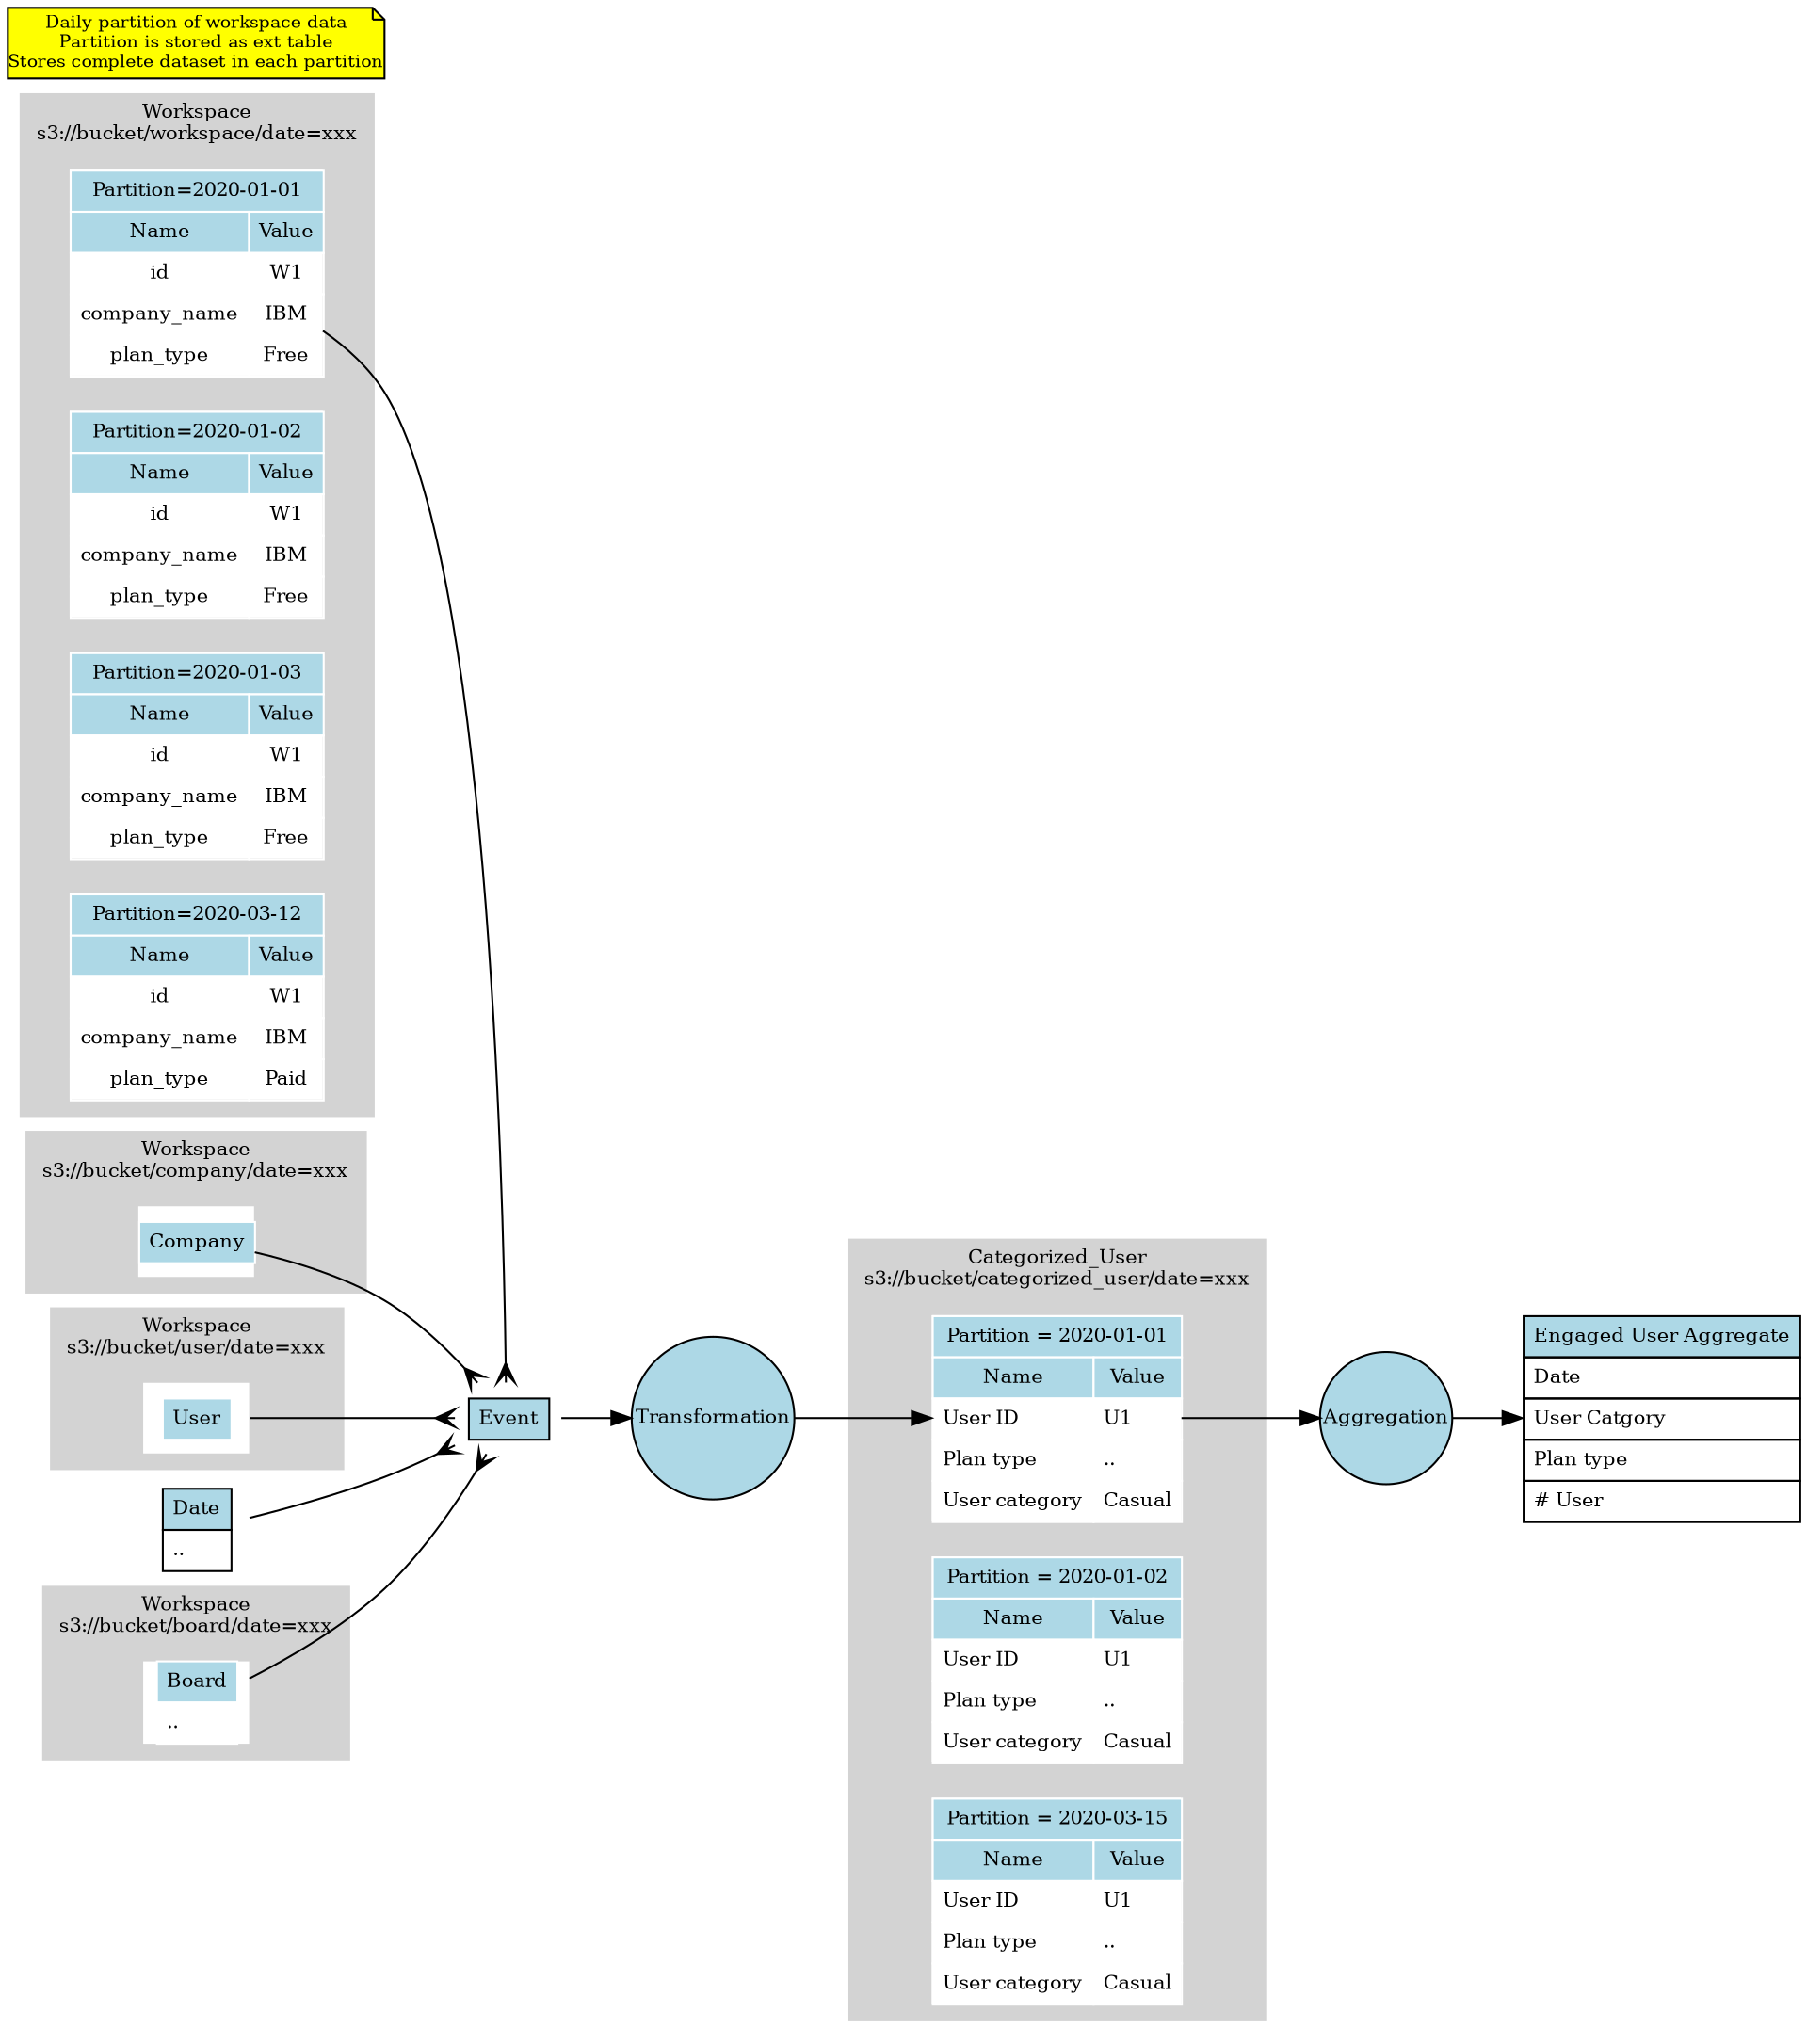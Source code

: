 digraph G {
    //
    // Defaults
    //

    // Box for entities
    node [shape=none, margin=0, fontsize=10]

    // One-to-many relation (from one, to many)
    edge [arrowhead=crow, arrowtail=none, dir=both]
    rankdir="LR"

    //
    // Entities
    //
    Event [label=<
        <table border="0" cellborder="1" cellspacing="0" cellpadding="4">
            <tr><td bgcolor="lightblue">Event</td></tr>
        </table>
    >]

   subgraph cluster_0 {
    style=filled;
    color=lightgrey;
    node [style=filled,color=white];
    Workspace_2020_01_01 [label=<
        <table border="0" cellborder="1" cellspacing="0" cellpadding="4">
            <tr><td bgcolor="lightblue" colspan="2">Partition=2020-01-01</td></tr>
            <tr><td bgcolor="lightblue">Name</td><td bgcolor="lightblue">Value</td></tr>
            <tr><td>id</td><td>W1</td></tr>
            <tr><td>company_name</td><td>IBM</td></tr>
            <tr><td>plan_type</td><td>Free</td></tr>

        </table>
    >]
    Workspace_2020_01_02 [label=<
        <table border="0" cellborder="1" cellspacing="0" cellpadding="4">
            <tr><td bgcolor="lightblue" colspan="2">Partition=2020-01-02</td></tr>
            <tr><td bgcolor="lightblue">Name</td><td bgcolor="lightblue">Value</td></tr>
            <tr><td>id</td><td>W1</td></tr>
            <tr><td>company_name</td><td>IBM</td></tr>
            <tr><td>plan_type</td><td>Free</td></tr>

        </table>
    >]
    Workspace_2020_01_03 [label=<
        <table border="0" cellborder="1" cellspacing="0" cellpadding="4">
            <tr><td bgcolor="lightblue" colspan="2">Partition=2020-01-03</td></tr>
            <tr><td bgcolor="lightblue">Name</td><td bgcolor="lightblue">Value</td></tr>
            <tr><td>id</td><td>W1</td></tr>
            <tr><td>company_name</td><td>IBM</td></tr>
            <tr><td>plan_type</td><td>Free</td></tr>

        </table>
    >]
    Workspace_2020_03_12 [label=<
        <table border="0" cellborder="1" cellspacing="0" cellpadding="4">
            <tr><td bgcolor="lightblue" colspan="2">Partition=2020-03-12</td></tr>
            <tr><td bgcolor="lightblue">Name</td><td bgcolor="lightblue">Value</td></tr>
            <tr><td>id</td><td>W1</td></tr>
            <tr><td>company_name</td><td>IBM</td></tr>
            <tr><td>plan_type</td><td>Paid</td></tr>

        </table>
    >]
    label = "Workspace\ns3://bucket/workspace/date=xxx";
    fontsize=10;
  }

   subgraph cluster_1 {
    style=filled;
    color=lightgrey;
    node [style=filled,color=white];
    Company [label=<
        <table border="0" cellborder="1" cellspacing="0" cellpadding="4">
            <tr><td bgcolor="lightblue">Company</td></tr>
        </table>
    >]
    label = "Workspace\ns3://bucket/company/date=xxx";
    fontsize=10;
}

   subgraph cluster_2 {
    style=filled;
    color=lightgrey;
    node [style=filled,color=white];
    User [label=<
        <table border="0" cellborder="1" cellspacing="0" cellpadding="4">
            <tr><td bgcolor="lightblue" colspan="1">User</td></tr>
        </table>
    >]
    label = "Workspace\ns3://bucket/user/date=xxx";
    fontsize=10;
}

     Date [label=<
        <table border="0" cellborder="1" cellspacing="0" cellpadding="4">

            <tr><td bgcolor="lightblue">Date</td></tr>
            <tr><td align="left">..</td></tr>
        </table>
    >]

   subgraph cluster_3 {
    style=filled;
    color=lightgrey;
    node [style=filled,color=white];
     Board[label=<
        <table border="0" cellborder="1" cellspacing="0" cellpadding="4">

            <tr><td bgcolor="lightblue">Board</td></tr>
            <tr><td align="left">..</td></tr>
        </table>
    >]
    label = "Workspace\ns3://bucket/board/date=xxx";
    fontsize=10;
}

    Transformation[shape="circle" style="filled" fillcolor="lightblue"]

    Aggregation[shape="circle" style="filled" fillcolor="lightblue"]

   subgraph cluster_4 {
    style=filled;
    color=lightgrey;
    node [style=filled,color=white];
    Categorized_User_2020_01_01 [label=<
        <table border="0" cellborder="1" cellspacing="0" cellpadding="4">
            <tr><td bgcolor="lightblue" colspan="3">Partition = 2020-01-01</td></tr>
            <tr><td bgcolor="lightblue">Name</td><td bgcolor="lightblue">Value</td></tr>
            <tr><td align="left">User ID</td><td align="left">U1</td></tr>
            <tr><td align="left">Plan type</td><td align="left">..</td></tr>
            <tr><td align="left">User category</td><td align="left">Casual</td></tr>
        </table>
    >]
    Categorized_User_2020_01_02 [label=<
        <table border="0" cellborder="1" cellspacing="0" cellpadding="4">
            <tr><td bgcolor="lightblue" colspan="3">Partition = 2020-01-02</td></tr>
            <tr><td bgcolor="lightblue">Name</td><td bgcolor="lightblue">Value</td></tr>
            <tr><td align="left">User ID</td><td align="left">U1</td></tr>
            <tr><td align="left">Plan type</td><td align="left">..</td></tr>
            <tr><td align="left">User category</td><td align="left">Casual</td></tr>
        </table>
    >]
    Categorized_User_2020_03_15 [label=<
        <table border="0" cellborder="1" cellspacing="0" cellpadding="4">
            <tr><td bgcolor="lightblue" colspan="3">Partition = 2020-03-15</td></tr>
            <tr><td bgcolor="lightblue">Name</td><td bgcolor="lightblue">Value</td></tr>
            <tr><td align="left">User ID</td><td align="left">U1</td></tr>
            <tr><td align="left">Plan type</td><td align="left">..</td></tr>
            <tr><td align="left">User category</td><td align="left">Casual</td></tr>
        </table>
    >]
    label = "Categorized_User\ns3://bucket/categorized_user/date=xxx";
    fontsize=10;
}

    Agg_Event [label=<
        <table border="0" cellborder="1" cellspacing="0" cellpadding="4">
            <tr><td bgcolor="lightblue">Engaged User Aggregate</td></tr>
            <tr><td align="left">Date</td></tr>
            <tr><td align="left">User Catgory</td></tr>
            <tr><td align="left">Plan type</td></tr>
            <tr><td align="left"># User</td></tr>
        </table>
    >]

    Workspace_comment [shape="note" fontsize=9fillcolor="yellow" style="filled" label="Daily partition of workspace data\nPartition is stored as ext table\nStores complete dataset in each partition"]
    //
    // Relationships
    //
    Workspace_2020_01_01->Event;
    Company->Event;
    User -> Event;
    Date -> Event;
    Board -> Event;
    Event -> Transformation [arrowhead="normal"];
    Transformation -> Categorized_User_2020_01_01 [arrowhead="normal"];
    Categorized_User_2020_01_01 -> Aggregation -> Agg_Event[arrowhead="normal"];
}